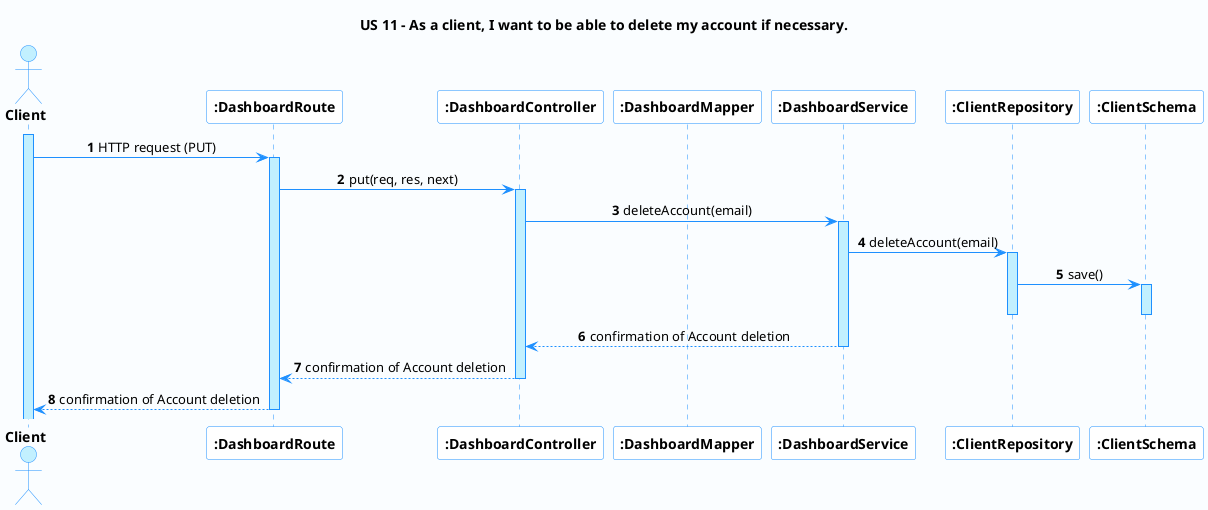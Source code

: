 @startuml hello

'-Style----------------------------------------------------------------------------------------------------------------

autonumber

skinparam DefaultTextAlignment center

skinparam BackgroundColor #fafdff

skinparam participant {
    BackgroundColor AWS_BG_COLOR
    BorderColor AWS_BORDER_COLOR
}

skinparam sequence {
    LifeLineBorderColor DodgerBlue
    LifeLineBackgroundColor APPLICATION

    ActorBackgroundColor APPLICATION
    ActorBorderColor DodgerBlue

    BackgroundColor #FFFFFF
    ArrowColor DodgerBlue
    BorderColor DodgerBlue
    ParticipantBorderColor DodgerBlue

    GroupBorderColor #082642
    GroupBackgroundColor APPLICATION
}

'-Title----------------------------------------------------------------------------------------------------------------

title US 11 - As a client, I want to be able to delete my account if necessary.

'-Actors/Participants--------------------------------------------------------------------------------------------------

actor "<b>Client" as A
participant "<b>:DashboardRoute" as CR
participant "<b>:DashboardController" as CC
participant "<b>:DashboardMapper" as CM
participant "<b>:DashboardService" as CS
participant "<b>:ClientRepository" as CREP
participant "<b>:ClientSchema" as CSC


'-Associations---------------------------------------------------------------------------------------------------------

activate A

A -> CR: HTTP request (PUT)
activate CR

CR -> CC: put(req, res, next)
activate CC

CC -> CS : deleteAccount(email)
activate CS
CS -> CREP : deleteAccount(email)
activate CREP
CREP -> CSC : save()
activate CSC
deactivate CSC
deactivate CREP

CS --> CC : confirmation of Account deletion
deactivate CS
CC --> CR: confirmation of Account deletion
deactivate CC

CR --> A: confirmation of Account deletion
deactivate CR
'----------------------------------------------------------------------------------------------------------------------

@enduml